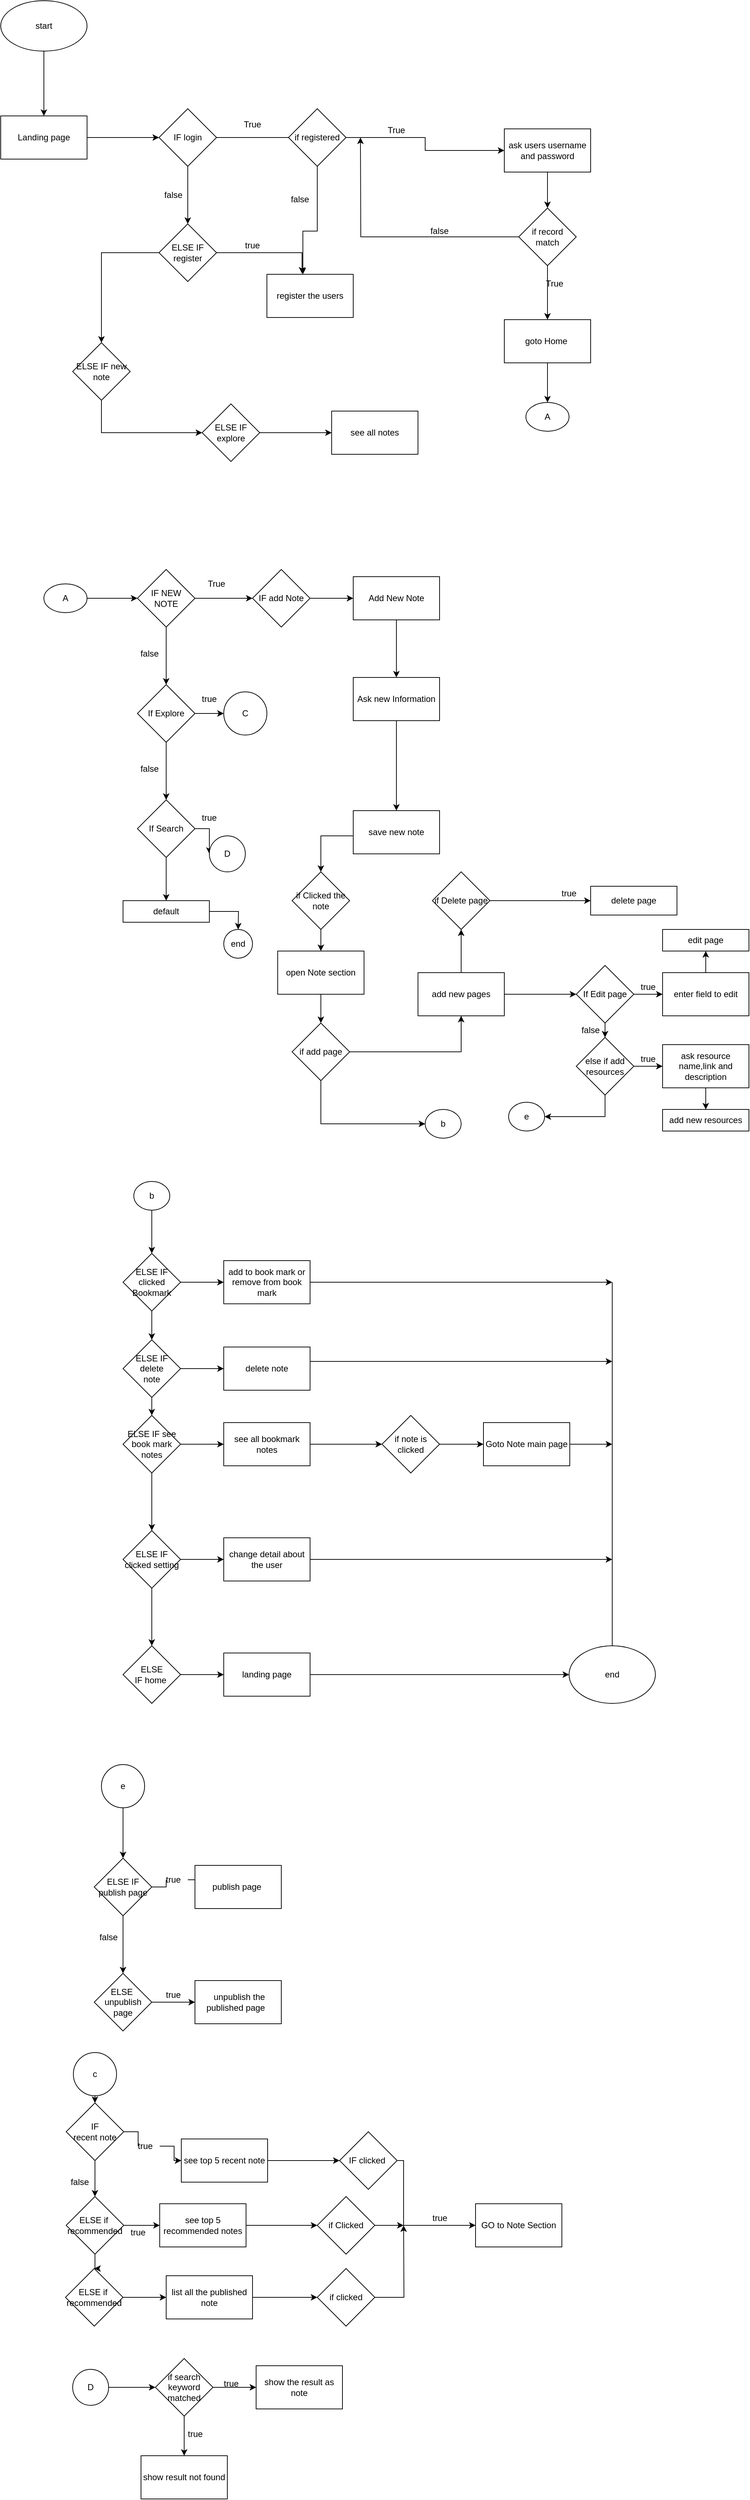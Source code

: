 <mxfile version="14.9.5" type="github">
  <diagram id="C5RBs43oDa-KdzZeNtuy" name="Page-1">
    <mxGraphModel dx="1488" dy="862" grid="1" gridSize="10" guides="1" tooltips="1" connect="1" arrows="1" fold="1" page="1" pageScale="1" pageWidth="1169" pageHeight="827" math="0" shadow="0">
      <root>
        <mxCell id="WIyWlLk6GJQsqaUBKTNV-0" />
        <mxCell id="WIyWlLk6GJQsqaUBKTNV-1" parent="WIyWlLk6GJQsqaUBKTNV-0" />
        <mxCell id="quBMS3EjXEbt8guT9nHp-3" value="" style="edgeStyle=orthogonalEdgeStyle;rounded=0;orthogonalLoop=1;jettySize=auto;html=1;" edge="1" parent="WIyWlLk6GJQsqaUBKTNV-1" source="quBMS3EjXEbt8guT9nHp-0" target="quBMS3EjXEbt8guT9nHp-2">
          <mxGeometry relative="1" as="geometry" />
        </mxCell>
        <mxCell id="quBMS3EjXEbt8guT9nHp-0" value="" style="ellipse;whiteSpace=wrap;html=1;" vertex="1" parent="WIyWlLk6GJQsqaUBKTNV-1">
          <mxGeometry x="70" y="70" width="120" height="70" as="geometry" />
        </mxCell>
        <mxCell id="quBMS3EjXEbt8guT9nHp-1" value="start" style="text;html=1;strokeColor=none;fillColor=none;align=center;verticalAlign=middle;whiteSpace=wrap;rounded=0;" vertex="1" parent="WIyWlLk6GJQsqaUBKTNV-1">
          <mxGeometry x="100" y="90" width="60" height="30" as="geometry" />
        </mxCell>
        <mxCell id="quBMS3EjXEbt8guT9nHp-7" value="" style="edgeStyle=orthogonalEdgeStyle;rounded=0;orthogonalLoop=1;jettySize=auto;html=1;" edge="1" parent="WIyWlLk6GJQsqaUBKTNV-1" source="quBMS3EjXEbt8guT9nHp-2" target="quBMS3EjXEbt8guT9nHp-6">
          <mxGeometry relative="1" as="geometry" />
        </mxCell>
        <mxCell id="quBMS3EjXEbt8guT9nHp-2" value="Landing page" style="whiteSpace=wrap;html=1;" vertex="1" parent="WIyWlLk6GJQsqaUBKTNV-1">
          <mxGeometry x="70" y="230" width="120" height="60" as="geometry" />
        </mxCell>
        <mxCell id="quBMS3EjXEbt8guT9nHp-11" value="" style="edgeStyle=orthogonalEdgeStyle;rounded=0;orthogonalLoop=1;jettySize=auto;html=1;entryX=0;entryY=0.5;entryDx=0;entryDy=0;" edge="1" parent="WIyWlLk6GJQsqaUBKTNV-1" source="quBMS3EjXEbt8guT9nHp-6" target="quBMS3EjXEbt8guT9nHp-28">
          <mxGeometry relative="1" as="geometry">
            <mxPoint x="490" y="260" as="targetPoint" />
            <Array as="points">
              <mxPoint x="520" y="260" />
            </Array>
          </mxGeometry>
        </mxCell>
        <mxCell id="quBMS3EjXEbt8guT9nHp-50" value="" style="edgeStyle=orthogonalEdgeStyle;rounded=0;orthogonalLoop=1;jettySize=auto;html=1;" edge="1" parent="WIyWlLk6GJQsqaUBKTNV-1" source="quBMS3EjXEbt8guT9nHp-6" target="quBMS3EjXEbt8guT9nHp-49">
          <mxGeometry relative="1" as="geometry" />
        </mxCell>
        <mxCell id="quBMS3EjXEbt8guT9nHp-6" value="IF login" style="rhombus;whiteSpace=wrap;html=1;" vertex="1" parent="WIyWlLk6GJQsqaUBKTNV-1">
          <mxGeometry x="290" y="220" width="80" height="80" as="geometry" />
        </mxCell>
        <mxCell id="quBMS3EjXEbt8guT9nHp-23" value="True" style="text;html=1;strokeColor=none;fillColor=none;align=center;verticalAlign=middle;whiteSpace=wrap;rounded=0;" vertex="1" parent="WIyWlLk6GJQsqaUBKTNV-1">
          <mxGeometry x="400" y="232" width="40" height="20" as="geometry" />
        </mxCell>
        <mxCell id="quBMS3EjXEbt8guT9nHp-31" value="" style="edgeStyle=orthogonalEdgeStyle;rounded=0;orthogonalLoop=1;jettySize=auto;html=1;" edge="1" parent="WIyWlLk6GJQsqaUBKTNV-1" source="quBMS3EjXEbt8guT9nHp-28" target="quBMS3EjXEbt8guT9nHp-30">
          <mxGeometry relative="1" as="geometry">
            <Array as="points">
              <mxPoint x="510" y="390" />
              <mxPoint x="490" y="390" />
            </Array>
          </mxGeometry>
        </mxCell>
        <mxCell id="quBMS3EjXEbt8guT9nHp-35" value="" style="edgeStyle=orthogonalEdgeStyle;rounded=0;orthogonalLoop=1;jettySize=auto;html=1;" edge="1" parent="WIyWlLk6GJQsqaUBKTNV-1" source="quBMS3EjXEbt8guT9nHp-28" target="quBMS3EjXEbt8guT9nHp-34">
          <mxGeometry relative="1" as="geometry" />
        </mxCell>
        <mxCell id="quBMS3EjXEbt8guT9nHp-28" value="if registered" style="rhombus;whiteSpace=wrap;html=1;" vertex="1" parent="WIyWlLk6GJQsqaUBKTNV-1">
          <mxGeometry x="470" y="220" width="80" height="80" as="geometry" />
        </mxCell>
        <mxCell id="quBMS3EjXEbt8guT9nHp-30" value="register the users" style="whiteSpace=wrap;html=1;" vertex="1" parent="WIyWlLk6GJQsqaUBKTNV-1">
          <mxGeometry x="440" y="450" width="120" height="60" as="geometry" />
        </mxCell>
        <mxCell id="quBMS3EjXEbt8guT9nHp-55" value="" style="edgeStyle=orthogonalEdgeStyle;rounded=0;orthogonalLoop=1;jettySize=auto;html=1;" edge="1" parent="WIyWlLk6GJQsqaUBKTNV-1" source="quBMS3EjXEbt8guT9nHp-34" target="quBMS3EjXEbt8guT9nHp-36">
          <mxGeometry relative="1" as="geometry" />
        </mxCell>
        <mxCell id="quBMS3EjXEbt8guT9nHp-34" value="ask users username and password" style="whiteSpace=wrap;html=1;" vertex="1" parent="WIyWlLk6GJQsqaUBKTNV-1">
          <mxGeometry x="770" y="248" width="120" height="60" as="geometry" />
        </mxCell>
        <mxCell id="quBMS3EjXEbt8guT9nHp-41" value="" style="edgeStyle=orthogonalEdgeStyle;rounded=0;orthogonalLoop=1;jettySize=auto;html=1;" edge="1" parent="WIyWlLk6GJQsqaUBKTNV-1" source="quBMS3EjXEbt8guT9nHp-36" target="quBMS3EjXEbt8guT9nHp-40">
          <mxGeometry relative="1" as="geometry" />
        </mxCell>
        <mxCell id="quBMS3EjXEbt8guT9nHp-57" style="edgeStyle=orthogonalEdgeStyle;rounded=0;orthogonalLoop=1;jettySize=auto;html=1;" edge="1" parent="WIyWlLk6GJQsqaUBKTNV-1" source="quBMS3EjXEbt8guT9nHp-36">
          <mxGeometry relative="1" as="geometry">
            <mxPoint x="570" y="260" as="targetPoint" />
          </mxGeometry>
        </mxCell>
        <mxCell id="quBMS3EjXEbt8guT9nHp-36" value="if record match" style="rhombus;whiteSpace=wrap;html=1;" vertex="1" parent="WIyWlLk6GJQsqaUBKTNV-1">
          <mxGeometry x="790" y="358" width="80" height="80" as="geometry" />
        </mxCell>
        <mxCell id="quBMS3EjXEbt8guT9nHp-62" value="" style="edgeStyle=orthogonalEdgeStyle;rounded=0;orthogonalLoop=1;jettySize=auto;html=1;" edge="1" parent="WIyWlLk6GJQsqaUBKTNV-1" source="quBMS3EjXEbt8guT9nHp-40" target="quBMS3EjXEbt8guT9nHp-61">
          <mxGeometry relative="1" as="geometry" />
        </mxCell>
        <mxCell id="quBMS3EjXEbt8guT9nHp-40" value="goto Home&amp;nbsp;" style="whiteSpace=wrap;html=1;" vertex="1" parent="WIyWlLk6GJQsqaUBKTNV-1">
          <mxGeometry x="770" y="513" width="120" height="60" as="geometry" />
        </mxCell>
        <mxCell id="quBMS3EjXEbt8guT9nHp-45" value="True" style="text;html=1;strokeColor=none;fillColor=none;align=center;verticalAlign=middle;whiteSpace=wrap;rounded=0;" vertex="1" parent="WIyWlLk6GJQsqaUBKTNV-1">
          <mxGeometry x="600" y="240" width="40" height="20" as="geometry" />
        </mxCell>
        <mxCell id="quBMS3EjXEbt8guT9nHp-46" value="True" style="text;html=1;strokeColor=none;fillColor=none;align=center;verticalAlign=middle;whiteSpace=wrap;rounded=0;" vertex="1" parent="WIyWlLk6GJQsqaUBKTNV-1">
          <mxGeometry x="820" y="453" width="40" height="20" as="geometry" />
        </mxCell>
        <mxCell id="quBMS3EjXEbt8guT9nHp-47" value="false" style="text;html=1;strokeColor=none;fillColor=none;align=center;verticalAlign=middle;whiteSpace=wrap;rounded=0;" vertex="1" parent="WIyWlLk6GJQsqaUBKTNV-1">
          <mxGeometry x="660" y="380" width="40" height="20" as="geometry" />
        </mxCell>
        <mxCell id="quBMS3EjXEbt8guT9nHp-48" value="true" style="text;html=1;strokeColor=none;fillColor=none;align=center;verticalAlign=middle;whiteSpace=wrap;rounded=0;" vertex="1" parent="WIyWlLk6GJQsqaUBKTNV-1">
          <mxGeometry x="400" y="400" width="40" height="20" as="geometry" />
        </mxCell>
        <mxCell id="quBMS3EjXEbt8guT9nHp-52" style="edgeStyle=orthogonalEdgeStyle;rounded=0;orthogonalLoop=1;jettySize=auto;html=1;entryX=0.407;entryY=-0.016;entryDx=0;entryDy=0;entryPerimeter=0;" edge="1" parent="WIyWlLk6GJQsqaUBKTNV-1" source="quBMS3EjXEbt8guT9nHp-49" target="quBMS3EjXEbt8guT9nHp-30">
          <mxGeometry relative="1" as="geometry" />
        </mxCell>
        <mxCell id="quBMS3EjXEbt8guT9nHp-67" value="" style="edgeStyle=orthogonalEdgeStyle;rounded=0;orthogonalLoop=1;jettySize=auto;html=1;" edge="1" parent="WIyWlLk6GJQsqaUBKTNV-1" source="quBMS3EjXEbt8guT9nHp-49" target="quBMS3EjXEbt8guT9nHp-66">
          <mxGeometry relative="1" as="geometry" />
        </mxCell>
        <mxCell id="quBMS3EjXEbt8guT9nHp-49" value="ELSE IF register" style="rhombus;whiteSpace=wrap;html=1;" vertex="1" parent="WIyWlLk6GJQsqaUBKTNV-1">
          <mxGeometry x="290" y="380" width="80" height="80" as="geometry" />
        </mxCell>
        <mxCell id="quBMS3EjXEbt8guT9nHp-51" value="false" style="text;html=1;strokeColor=none;fillColor=none;align=center;verticalAlign=middle;whiteSpace=wrap;rounded=0;" vertex="1" parent="WIyWlLk6GJQsqaUBKTNV-1">
          <mxGeometry x="290" y="330" width="40" height="20" as="geometry" />
        </mxCell>
        <mxCell id="quBMS3EjXEbt8guT9nHp-61" value="A" style="ellipse;whiteSpace=wrap;html=1;" vertex="1" parent="WIyWlLk6GJQsqaUBKTNV-1">
          <mxGeometry x="800" y="628" width="60" height="40" as="geometry" />
        </mxCell>
        <mxCell id="quBMS3EjXEbt8guT9nHp-65" value="" style="edgeStyle=orthogonalEdgeStyle;rounded=0;orthogonalLoop=1;jettySize=auto;html=1;" edge="1" parent="WIyWlLk6GJQsqaUBKTNV-1" source="quBMS3EjXEbt8guT9nHp-63" target="quBMS3EjXEbt8guT9nHp-64">
          <mxGeometry relative="1" as="geometry" />
        </mxCell>
        <mxCell id="quBMS3EjXEbt8guT9nHp-63" value="A" style="ellipse;whiteSpace=wrap;html=1;" vertex="1" parent="WIyWlLk6GJQsqaUBKTNV-1">
          <mxGeometry x="130" y="880" width="60" height="40" as="geometry" />
        </mxCell>
        <mxCell id="quBMS3EjXEbt8guT9nHp-75" value="" style="edgeStyle=orthogonalEdgeStyle;rounded=0;orthogonalLoop=1;jettySize=auto;html=1;" edge="1" parent="WIyWlLk6GJQsqaUBKTNV-1" source="quBMS3EjXEbt8guT9nHp-64" target="quBMS3EjXEbt8guT9nHp-74">
          <mxGeometry relative="1" as="geometry" />
        </mxCell>
        <mxCell id="quBMS3EjXEbt8guT9nHp-84" value="" style="edgeStyle=orthogonalEdgeStyle;rounded=0;orthogonalLoop=1;jettySize=auto;html=1;" edge="1" parent="WIyWlLk6GJQsqaUBKTNV-1" source="quBMS3EjXEbt8guT9nHp-64" target="quBMS3EjXEbt8guT9nHp-83">
          <mxGeometry relative="1" as="geometry" />
        </mxCell>
        <mxCell id="quBMS3EjXEbt8guT9nHp-64" value="IF NEW NOTE" style="rhombus;whiteSpace=wrap;html=1;" vertex="1" parent="WIyWlLk6GJQsqaUBKTNV-1">
          <mxGeometry x="260" y="860" width="80" height="80" as="geometry" />
        </mxCell>
        <mxCell id="quBMS3EjXEbt8guT9nHp-69" value="" style="edgeStyle=orthogonalEdgeStyle;rounded=0;orthogonalLoop=1;jettySize=auto;html=1;" edge="1" parent="WIyWlLk6GJQsqaUBKTNV-1" source="quBMS3EjXEbt8guT9nHp-66" target="quBMS3EjXEbt8guT9nHp-68">
          <mxGeometry relative="1" as="geometry">
            <Array as="points">
              <mxPoint x="210" y="670" />
              <mxPoint x="330" y="670" />
            </Array>
          </mxGeometry>
        </mxCell>
        <mxCell id="quBMS3EjXEbt8guT9nHp-66" value="ELSE IF new note" style="rhombus;whiteSpace=wrap;html=1;" vertex="1" parent="WIyWlLk6GJQsqaUBKTNV-1">
          <mxGeometry x="170" y="545" width="80" height="80" as="geometry" />
        </mxCell>
        <mxCell id="quBMS3EjXEbt8guT9nHp-71" value="" style="edgeStyle=orthogonalEdgeStyle;rounded=0;orthogonalLoop=1;jettySize=auto;html=1;" edge="1" parent="WIyWlLk6GJQsqaUBKTNV-1" source="quBMS3EjXEbt8guT9nHp-68" target="quBMS3EjXEbt8guT9nHp-70">
          <mxGeometry relative="1" as="geometry" />
        </mxCell>
        <mxCell id="quBMS3EjXEbt8guT9nHp-68" value="ELSE IF explore" style="rhombus;whiteSpace=wrap;html=1;" vertex="1" parent="WIyWlLk6GJQsqaUBKTNV-1">
          <mxGeometry x="350" y="630" width="80" height="80" as="geometry" />
        </mxCell>
        <mxCell id="quBMS3EjXEbt8guT9nHp-70" value="see all notes" style="whiteSpace=wrap;html=1;" vertex="1" parent="WIyWlLk6GJQsqaUBKTNV-1">
          <mxGeometry x="530" y="640" width="120" height="60" as="geometry" />
        </mxCell>
        <mxCell id="quBMS3EjXEbt8guT9nHp-72" value="false" style="text;html=1;strokeColor=none;fillColor=none;align=center;verticalAlign=middle;whiteSpace=wrap;rounded=0;" vertex="1" parent="WIyWlLk6GJQsqaUBKTNV-1">
          <mxGeometry x="466" y="336" width="40" height="20" as="geometry" />
        </mxCell>
        <mxCell id="quBMS3EjXEbt8guT9nHp-77" value="" style="edgeStyle=orthogonalEdgeStyle;rounded=0;orthogonalLoop=1;jettySize=auto;html=1;" edge="1" parent="WIyWlLk6GJQsqaUBKTNV-1" source="quBMS3EjXEbt8guT9nHp-74" target="quBMS3EjXEbt8guT9nHp-76">
          <mxGeometry relative="1" as="geometry" />
        </mxCell>
        <mxCell id="quBMS3EjXEbt8guT9nHp-138" value="" style="edgeStyle=orthogonalEdgeStyle;rounded=0;orthogonalLoop=1;jettySize=auto;html=1;" edge="1" parent="WIyWlLk6GJQsqaUBKTNV-1" source="quBMS3EjXEbt8guT9nHp-74" target="quBMS3EjXEbt8guT9nHp-137">
          <mxGeometry relative="1" as="geometry" />
        </mxCell>
        <mxCell id="quBMS3EjXEbt8guT9nHp-74" value="If Explore" style="rhombus;whiteSpace=wrap;html=1;" vertex="1" parent="WIyWlLk6GJQsqaUBKTNV-1">
          <mxGeometry x="260" y="1020" width="80" height="80" as="geometry" />
        </mxCell>
        <mxCell id="quBMS3EjXEbt8guT9nHp-136" value="" style="edgeStyle=orthogonalEdgeStyle;rounded=0;orthogonalLoop=1;jettySize=auto;html=1;" edge="1" parent="WIyWlLk6GJQsqaUBKTNV-1" source="quBMS3EjXEbt8guT9nHp-76" target="quBMS3EjXEbt8guT9nHp-135">
          <mxGeometry relative="1" as="geometry" />
        </mxCell>
        <mxCell id="quBMS3EjXEbt8guT9nHp-184" value="" style="edgeStyle=orthogonalEdgeStyle;rounded=0;orthogonalLoop=1;jettySize=auto;html=1;" edge="1" parent="WIyWlLk6GJQsqaUBKTNV-1" source="quBMS3EjXEbt8guT9nHp-76" target="quBMS3EjXEbt8guT9nHp-183">
          <mxGeometry relative="1" as="geometry" />
        </mxCell>
        <mxCell id="quBMS3EjXEbt8guT9nHp-76" value="If Search" style="rhombus;whiteSpace=wrap;html=1;" vertex="1" parent="WIyWlLk6GJQsqaUBKTNV-1">
          <mxGeometry x="260" y="1180" width="80" height="80" as="geometry" />
        </mxCell>
        <mxCell id="quBMS3EjXEbt8guT9nHp-78" value="false" style="text;html=1;strokeColor=none;fillColor=none;align=center;verticalAlign=middle;whiteSpace=wrap;rounded=0;" vertex="1" parent="WIyWlLk6GJQsqaUBKTNV-1">
          <mxGeometry x="257" y="967" width="40" height="20" as="geometry" />
        </mxCell>
        <mxCell id="quBMS3EjXEbt8guT9nHp-79" value="false" style="text;html=1;strokeColor=none;fillColor=none;align=center;verticalAlign=middle;whiteSpace=wrap;rounded=0;" vertex="1" parent="WIyWlLk6GJQsqaUBKTNV-1">
          <mxGeometry x="257" y="1127" width="40" height="20" as="geometry" />
        </mxCell>
        <mxCell id="quBMS3EjXEbt8guT9nHp-86" value="" style="edgeStyle=orthogonalEdgeStyle;rounded=0;orthogonalLoop=1;jettySize=auto;html=1;" edge="1" parent="WIyWlLk6GJQsqaUBKTNV-1" source="quBMS3EjXEbt8guT9nHp-83" target="quBMS3EjXEbt8guT9nHp-85">
          <mxGeometry relative="1" as="geometry" />
        </mxCell>
        <mxCell id="quBMS3EjXEbt8guT9nHp-83" value="IF add Note" style="rhombus;whiteSpace=wrap;html=1;" vertex="1" parent="WIyWlLk6GJQsqaUBKTNV-1">
          <mxGeometry x="420" y="860" width="80" height="80" as="geometry" />
        </mxCell>
        <mxCell id="quBMS3EjXEbt8guT9nHp-88" value="" style="edgeStyle=orthogonalEdgeStyle;rounded=0;orthogonalLoop=1;jettySize=auto;html=1;" edge="1" parent="WIyWlLk6GJQsqaUBKTNV-1" source="quBMS3EjXEbt8guT9nHp-85" target="quBMS3EjXEbt8guT9nHp-87">
          <mxGeometry relative="1" as="geometry" />
        </mxCell>
        <mxCell id="quBMS3EjXEbt8guT9nHp-85" value="Add New Note" style="whiteSpace=wrap;html=1;" vertex="1" parent="WIyWlLk6GJQsqaUBKTNV-1">
          <mxGeometry x="560" y="870" width="120" height="60" as="geometry" />
        </mxCell>
        <mxCell id="quBMS3EjXEbt8guT9nHp-90" value="" style="edgeStyle=orthogonalEdgeStyle;rounded=0;orthogonalLoop=1;jettySize=auto;html=1;" edge="1" parent="WIyWlLk6GJQsqaUBKTNV-1" source="quBMS3EjXEbt8guT9nHp-87" target="quBMS3EjXEbt8guT9nHp-89">
          <mxGeometry relative="1" as="geometry" />
        </mxCell>
        <mxCell id="quBMS3EjXEbt8guT9nHp-87" value="Ask new Information" style="whiteSpace=wrap;html=1;" vertex="1" parent="WIyWlLk6GJQsqaUBKTNV-1">
          <mxGeometry x="560" y="1010" width="120" height="60" as="geometry" />
        </mxCell>
        <mxCell id="quBMS3EjXEbt8guT9nHp-96" value="" style="edgeStyle=orthogonalEdgeStyle;rounded=0;orthogonalLoop=1;jettySize=auto;html=1;" edge="1" parent="WIyWlLk6GJQsqaUBKTNV-1" source="quBMS3EjXEbt8guT9nHp-89" target="quBMS3EjXEbt8guT9nHp-95">
          <mxGeometry relative="1" as="geometry">
            <Array as="points">
              <mxPoint x="515" y="1230" />
              <mxPoint x="515" y="1230" />
            </Array>
          </mxGeometry>
        </mxCell>
        <mxCell id="quBMS3EjXEbt8guT9nHp-89" value="save new note" style="whiteSpace=wrap;html=1;" vertex="1" parent="WIyWlLk6GJQsqaUBKTNV-1">
          <mxGeometry x="560" y="1195" width="120" height="60" as="geometry" />
        </mxCell>
        <mxCell id="quBMS3EjXEbt8guT9nHp-98" value="" style="edgeStyle=orthogonalEdgeStyle;rounded=0;orthogonalLoop=1;jettySize=auto;html=1;" edge="1" parent="WIyWlLk6GJQsqaUBKTNV-1" source="quBMS3EjXEbt8guT9nHp-95" target="quBMS3EjXEbt8guT9nHp-97">
          <mxGeometry relative="1" as="geometry" />
        </mxCell>
        <mxCell id="quBMS3EjXEbt8guT9nHp-95" value="if Clicked the note" style="rhombus;whiteSpace=wrap;html=1;" vertex="1" parent="WIyWlLk6GJQsqaUBKTNV-1">
          <mxGeometry x="475" y="1280" width="80" height="80" as="geometry" />
        </mxCell>
        <mxCell id="quBMS3EjXEbt8guT9nHp-100" value="" style="edgeStyle=orthogonalEdgeStyle;rounded=0;orthogonalLoop=1;jettySize=auto;html=1;" edge="1" parent="WIyWlLk6GJQsqaUBKTNV-1" source="quBMS3EjXEbt8guT9nHp-97" target="quBMS3EjXEbt8guT9nHp-99">
          <mxGeometry relative="1" as="geometry" />
        </mxCell>
        <mxCell id="quBMS3EjXEbt8guT9nHp-97" value="open Note section" style="whiteSpace=wrap;html=1;" vertex="1" parent="WIyWlLk6GJQsqaUBKTNV-1">
          <mxGeometry x="455" y="1390" width="120" height="60" as="geometry" />
        </mxCell>
        <mxCell id="quBMS3EjXEbt8guT9nHp-102" value="" style="edgeStyle=orthogonalEdgeStyle;rounded=0;orthogonalLoop=1;jettySize=auto;html=1;" edge="1" parent="WIyWlLk6GJQsqaUBKTNV-1" source="quBMS3EjXEbt8guT9nHp-99">
          <mxGeometry relative="1" as="geometry">
            <mxPoint x="660" y="1630" as="targetPoint" />
            <Array as="points">
              <mxPoint x="515" y="1630" />
              <mxPoint x="630" y="1630" />
            </Array>
          </mxGeometry>
        </mxCell>
        <mxCell id="quBMS3EjXEbt8guT9nHp-104" value="" style="edgeStyle=orthogonalEdgeStyle;rounded=0;orthogonalLoop=1;jettySize=auto;html=1;" edge="1" parent="WIyWlLk6GJQsqaUBKTNV-1" source="quBMS3EjXEbt8guT9nHp-99" target="quBMS3EjXEbt8guT9nHp-103">
          <mxGeometry relative="1" as="geometry" />
        </mxCell>
        <mxCell id="quBMS3EjXEbt8guT9nHp-99" value="if add page" style="rhombus;whiteSpace=wrap;html=1;" vertex="1" parent="WIyWlLk6GJQsqaUBKTNV-1">
          <mxGeometry x="475" y="1490" width="80" height="80" as="geometry" />
        </mxCell>
        <mxCell id="quBMS3EjXEbt8guT9nHp-122" value="" style="edgeStyle=orthogonalEdgeStyle;rounded=0;orthogonalLoop=1;jettySize=auto;html=1;" edge="1" parent="WIyWlLk6GJQsqaUBKTNV-1" source="quBMS3EjXEbt8guT9nHp-101" target="quBMS3EjXEbt8guT9nHp-105">
          <mxGeometry relative="1" as="geometry" />
        </mxCell>
        <mxCell id="quBMS3EjXEbt8guT9nHp-142" value="" style="edgeStyle=orthogonalEdgeStyle;rounded=0;orthogonalLoop=1;jettySize=auto;html=1;entryX=1;entryY=0.5;entryDx=0;entryDy=0;" edge="1" parent="WIyWlLk6GJQsqaUBKTNV-1" source="quBMS3EjXEbt8guT9nHp-101" target="quBMS3EjXEbt8guT9nHp-192">
          <mxGeometry relative="1" as="geometry">
            <mxPoint x="810" y="1630" as="targetPoint" />
            <Array as="points">
              <mxPoint x="910" y="1620" />
            </Array>
          </mxGeometry>
        </mxCell>
        <mxCell id="quBMS3EjXEbt8guT9nHp-101" value="else if add resources" style="rhombus;whiteSpace=wrap;html=1;" vertex="1" parent="WIyWlLk6GJQsqaUBKTNV-1">
          <mxGeometry x="870" y="1510" width="80" height="80" as="geometry" />
        </mxCell>
        <mxCell id="quBMS3EjXEbt8guT9nHp-108" value="" style="edgeStyle=orthogonalEdgeStyle;rounded=0;orthogonalLoop=1;jettySize=auto;html=1;" edge="1" parent="WIyWlLk6GJQsqaUBKTNV-1" source="quBMS3EjXEbt8guT9nHp-103" target="quBMS3EjXEbt8guT9nHp-107">
          <mxGeometry relative="1" as="geometry" />
        </mxCell>
        <mxCell id="quBMS3EjXEbt8guT9nHp-110" value="" style="edgeStyle=orthogonalEdgeStyle;rounded=0;orthogonalLoop=1;jettySize=auto;html=1;" edge="1" parent="WIyWlLk6GJQsqaUBKTNV-1" source="quBMS3EjXEbt8guT9nHp-103" target="quBMS3EjXEbt8guT9nHp-109">
          <mxGeometry relative="1" as="geometry" />
        </mxCell>
        <mxCell id="quBMS3EjXEbt8guT9nHp-103" value="add new pages" style="whiteSpace=wrap;html=1;" vertex="1" parent="WIyWlLk6GJQsqaUBKTNV-1">
          <mxGeometry x="650" y="1420" width="120" height="60" as="geometry" />
        </mxCell>
        <mxCell id="quBMS3EjXEbt8guT9nHp-128" value="" style="edgeStyle=orthogonalEdgeStyle;rounded=0;orthogonalLoop=1;jettySize=auto;html=1;" edge="1" parent="WIyWlLk6GJQsqaUBKTNV-1" source="quBMS3EjXEbt8guT9nHp-105" target="quBMS3EjXEbt8guT9nHp-127">
          <mxGeometry relative="1" as="geometry" />
        </mxCell>
        <mxCell id="quBMS3EjXEbt8guT9nHp-105" value="ask resource name,link and description" style="whiteSpace=wrap;html=1;" vertex="1" parent="WIyWlLk6GJQsqaUBKTNV-1">
          <mxGeometry x="990" y="1520" width="120" height="60" as="geometry" />
        </mxCell>
        <mxCell id="quBMS3EjXEbt8guT9nHp-121" value="" style="edgeStyle=orthogonalEdgeStyle;rounded=0;orthogonalLoop=1;jettySize=auto;html=1;" edge="1" parent="WIyWlLk6GJQsqaUBKTNV-1" source="quBMS3EjXEbt8guT9nHp-107" target="quBMS3EjXEbt8guT9nHp-101">
          <mxGeometry relative="1" as="geometry" />
        </mxCell>
        <mxCell id="quBMS3EjXEbt8guT9nHp-125" value="" style="edgeStyle=orthogonalEdgeStyle;rounded=0;orthogonalLoop=1;jettySize=auto;html=1;" edge="1" parent="WIyWlLk6GJQsqaUBKTNV-1" source="quBMS3EjXEbt8guT9nHp-107" target="quBMS3EjXEbt8guT9nHp-124">
          <mxGeometry relative="1" as="geometry" />
        </mxCell>
        <mxCell id="quBMS3EjXEbt8guT9nHp-107" value="If Edit page" style="rhombus;whiteSpace=wrap;html=1;" vertex="1" parent="WIyWlLk6GJQsqaUBKTNV-1">
          <mxGeometry x="870" y="1410" width="80" height="80" as="geometry" />
        </mxCell>
        <mxCell id="quBMS3EjXEbt8guT9nHp-112" value="" style="edgeStyle=orthogonalEdgeStyle;rounded=0;orthogonalLoop=1;jettySize=auto;html=1;" edge="1" parent="WIyWlLk6GJQsqaUBKTNV-1" source="quBMS3EjXEbt8guT9nHp-109" target="quBMS3EjXEbt8guT9nHp-111">
          <mxGeometry relative="1" as="geometry" />
        </mxCell>
        <mxCell id="quBMS3EjXEbt8guT9nHp-109" value="if Delete page" style="rhombus;whiteSpace=wrap;html=1;" vertex="1" parent="WIyWlLk6GJQsqaUBKTNV-1">
          <mxGeometry x="670" y="1280" width="80" height="80" as="geometry" />
        </mxCell>
        <mxCell id="quBMS3EjXEbt8guT9nHp-111" value="delete page" style="whiteSpace=wrap;html=1;" vertex="1" parent="WIyWlLk6GJQsqaUBKTNV-1">
          <mxGeometry x="890" y="1300" width="120" height="40" as="geometry" />
        </mxCell>
        <mxCell id="quBMS3EjXEbt8guT9nHp-113" value="true" style="text;html=1;strokeColor=none;fillColor=none;align=center;verticalAlign=middle;whiteSpace=wrap;rounded=0;" vertex="1" parent="WIyWlLk6GJQsqaUBKTNV-1">
          <mxGeometry x="840" y="1300" width="40" height="20" as="geometry" />
        </mxCell>
        <mxCell id="quBMS3EjXEbt8guT9nHp-114" value="true" style="text;html=1;strokeColor=none;fillColor=none;align=center;verticalAlign=middle;whiteSpace=wrap;rounded=0;" vertex="1" parent="WIyWlLk6GJQsqaUBKTNV-1">
          <mxGeometry x="950" y="1430" width="40" height="20" as="geometry" />
        </mxCell>
        <mxCell id="quBMS3EjXEbt8guT9nHp-130" value="" style="edgeStyle=orthogonalEdgeStyle;rounded=0;orthogonalLoop=1;jettySize=auto;html=1;" edge="1" parent="WIyWlLk6GJQsqaUBKTNV-1" source="quBMS3EjXEbt8guT9nHp-124" target="quBMS3EjXEbt8guT9nHp-129">
          <mxGeometry relative="1" as="geometry" />
        </mxCell>
        <mxCell id="quBMS3EjXEbt8guT9nHp-124" value="enter field to edit" style="whiteSpace=wrap;html=1;" vertex="1" parent="WIyWlLk6GJQsqaUBKTNV-1">
          <mxGeometry x="990" y="1420" width="120" height="60" as="geometry" />
        </mxCell>
        <mxCell id="quBMS3EjXEbt8guT9nHp-126" value="true" style="text;html=1;strokeColor=none;fillColor=none;align=center;verticalAlign=middle;whiteSpace=wrap;rounded=0;" vertex="1" parent="WIyWlLk6GJQsqaUBKTNV-1">
          <mxGeometry x="950" y="1530" width="40" height="20" as="geometry" />
        </mxCell>
        <mxCell id="quBMS3EjXEbt8guT9nHp-127" value="add new resources" style="whiteSpace=wrap;html=1;" vertex="1" parent="WIyWlLk6GJQsqaUBKTNV-1">
          <mxGeometry x="990" y="1610" width="120" height="30" as="geometry" />
        </mxCell>
        <mxCell id="quBMS3EjXEbt8guT9nHp-129" value="edit page" style="whiteSpace=wrap;html=1;" vertex="1" parent="WIyWlLk6GJQsqaUBKTNV-1">
          <mxGeometry x="990" y="1360" width="120" height="30" as="geometry" />
        </mxCell>
        <mxCell id="quBMS3EjXEbt8guT9nHp-131" value="false" style="text;html=1;strokeColor=none;fillColor=none;align=center;verticalAlign=middle;whiteSpace=wrap;rounded=0;" vertex="1" parent="WIyWlLk6GJQsqaUBKTNV-1">
          <mxGeometry x="870" y="1490" width="40" height="20" as="geometry" />
        </mxCell>
        <mxCell id="quBMS3EjXEbt8guT9nHp-135" value="D" style="ellipse;whiteSpace=wrap;html=1;aspect=fixed;" vertex="1" parent="WIyWlLk6GJQsqaUBKTNV-1">
          <mxGeometry x="360" y="1230" width="50" height="50" as="geometry" />
        </mxCell>
        <mxCell id="quBMS3EjXEbt8guT9nHp-137" value="C" style="ellipse;whiteSpace=wrap;html=1;aspect=fixed;" vertex="1" parent="WIyWlLk6GJQsqaUBKTNV-1">
          <mxGeometry x="380" y="1030" width="60" height="60" as="geometry" />
        </mxCell>
        <mxCell id="quBMS3EjXEbt8guT9nHp-141" value="b" style="ellipse;whiteSpace=wrap;html=1;" vertex="1" parent="WIyWlLk6GJQsqaUBKTNV-1">
          <mxGeometry x="660" y="1610" width="50" height="40" as="geometry" />
        </mxCell>
        <mxCell id="quBMS3EjXEbt8guT9nHp-145" value="" style="edgeStyle=orthogonalEdgeStyle;rounded=0;orthogonalLoop=1;jettySize=auto;html=1;" edge="1" parent="WIyWlLk6GJQsqaUBKTNV-1" source="quBMS3EjXEbt8guT9nHp-143" target="quBMS3EjXEbt8guT9nHp-144">
          <mxGeometry relative="1" as="geometry" />
        </mxCell>
        <mxCell id="quBMS3EjXEbt8guT9nHp-143" value="b" style="ellipse;whiteSpace=wrap;html=1;" vertex="1" parent="WIyWlLk6GJQsqaUBKTNV-1">
          <mxGeometry x="255" y="1710" width="50" height="40" as="geometry" />
        </mxCell>
        <mxCell id="quBMS3EjXEbt8guT9nHp-149" value="" style="edgeStyle=orthogonalEdgeStyle;rounded=0;orthogonalLoop=1;jettySize=auto;html=1;" edge="1" parent="WIyWlLk6GJQsqaUBKTNV-1" source="quBMS3EjXEbt8guT9nHp-144" target="quBMS3EjXEbt8guT9nHp-148">
          <mxGeometry relative="1" as="geometry" />
        </mxCell>
        <mxCell id="quBMS3EjXEbt8guT9nHp-151" value="" style="edgeStyle=orthogonalEdgeStyle;rounded=0;orthogonalLoop=1;jettySize=auto;html=1;" edge="1" parent="WIyWlLk6GJQsqaUBKTNV-1" source="quBMS3EjXEbt8guT9nHp-144" target="quBMS3EjXEbt8guT9nHp-150">
          <mxGeometry relative="1" as="geometry" />
        </mxCell>
        <mxCell id="quBMS3EjXEbt8guT9nHp-144" value="ELSE IF clicked Bookmark" style="rhombus;whiteSpace=wrap;html=1;" vertex="1" parent="WIyWlLk6GJQsqaUBKTNV-1">
          <mxGeometry x="240" y="1810" width="80" height="80" as="geometry" />
        </mxCell>
        <mxCell id="quBMS3EjXEbt8guT9nHp-175" style="edgeStyle=orthogonalEdgeStyle;rounded=0;orthogonalLoop=1;jettySize=auto;html=1;" edge="1" parent="WIyWlLk6GJQsqaUBKTNV-1" source="quBMS3EjXEbt8guT9nHp-148">
          <mxGeometry relative="1" as="geometry">
            <mxPoint x="920" y="1850" as="targetPoint" />
          </mxGeometry>
        </mxCell>
        <mxCell id="quBMS3EjXEbt8guT9nHp-148" value="add to book mark or remove from book mark" style="whiteSpace=wrap;html=1;" vertex="1" parent="WIyWlLk6GJQsqaUBKTNV-1">
          <mxGeometry x="380" y="1820" width="120" height="60" as="geometry" />
        </mxCell>
        <mxCell id="quBMS3EjXEbt8guT9nHp-153" value="" style="edgeStyle=orthogonalEdgeStyle;rounded=0;orthogonalLoop=1;jettySize=auto;html=1;" edge="1" parent="WIyWlLk6GJQsqaUBKTNV-1" source="quBMS3EjXEbt8guT9nHp-150" target="quBMS3EjXEbt8guT9nHp-152">
          <mxGeometry relative="1" as="geometry" />
        </mxCell>
        <mxCell id="quBMS3EjXEbt8guT9nHp-156" value="" style="edgeStyle=orthogonalEdgeStyle;rounded=0;orthogonalLoop=1;jettySize=auto;html=1;" edge="1" parent="WIyWlLk6GJQsqaUBKTNV-1" source="quBMS3EjXEbt8guT9nHp-150" target="quBMS3EjXEbt8guT9nHp-155">
          <mxGeometry relative="1" as="geometry" />
        </mxCell>
        <mxCell id="quBMS3EjXEbt8guT9nHp-150" value="ELSE IF delete&lt;br&gt;note" style="rhombus;whiteSpace=wrap;html=1;" vertex="1" parent="WIyWlLk6GJQsqaUBKTNV-1">
          <mxGeometry x="240" y="1930" width="80" height="80" as="geometry" />
        </mxCell>
        <mxCell id="quBMS3EjXEbt8guT9nHp-174" style="edgeStyle=orthogonalEdgeStyle;rounded=0;orthogonalLoop=1;jettySize=auto;html=1;" edge="1" parent="WIyWlLk6GJQsqaUBKTNV-1" source="quBMS3EjXEbt8guT9nHp-152">
          <mxGeometry relative="1" as="geometry">
            <mxPoint x="920" y="1960" as="targetPoint" />
            <Array as="points">
              <mxPoint x="880" y="1960" />
              <mxPoint x="880" y="1960" />
            </Array>
          </mxGeometry>
        </mxCell>
        <mxCell id="quBMS3EjXEbt8guT9nHp-152" value="delete note" style="whiteSpace=wrap;html=1;" vertex="1" parent="WIyWlLk6GJQsqaUBKTNV-1">
          <mxGeometry x="380" y="1940" width="120" height="60" as="geometry" />
        </mxCell>
        <mxCell id="quBMS3EjXEbt8guT9nHp-158" value="" style="edgeStyle=orthogonalEdgeStyle;rounded=0;orthogonalLoop=1;jettySize=auto;html=1;" edge="1" parent="WIyWlLk6GJQsqaUBKTNV-1" source="quBMS3EjXEbt8guT9nHp-155" target="quBMS3EjXEbt8guT9nHp-157">
          <mxGeometry relative="1" as="geometry" />
        </mxCell>
        <mxCell id="quBMS3EjXEbt8guT9nHp-164" value="" style="edgeStyle=orthogonalEdgeStyle;rounded=0;orthogonalLoop=1;jettySize=auto;html=1;" edge="1" parent="WIyWlLk6GJQsqaUBKTNV-1" source="quBMS3EjXEbt8guT9nHp-155" target="quBMS3EjXEbt8guT9nHp-163">
          <mxGeometry relative="1" as="geometry" />
        </mxCell>
        <mxCell id="quBMS3EjXEbt8guT9nHp-155" value="ELSE IF see book mark&lt;br&gt;notes" style="rhombus;whiteSpace=wrap;html=1;" vertex="1" parent="WIyWlLk6GJQsqaUBKTNV-1">
          <mxGeometry x="240" y="2035" width="80" height="80" as="geometry" />
        </mxCell>
        <mxCell id="quBMS3EjXEbt8guT9nHp-160" value="" style="edgeStyle=orthogonalEdgeStyle;rounded=0;orthogonalLoop=1;jettySize=auto;html=1;" edge="1" parent="WIyWlLk6GJQsqaUBKTNV-1" source="quBMS3EjXEbt8guT9nHp-157" target="quBMS3EjXEbt8guT9nHp-159">
          <mxGeometry relative="1" as="geometry" />
        </mxCell>
        <mxCell id="quBMS3EjXEbt8guT9nHp-157" value="see all bookmark notes" style="whiteSpace=wrap;html=1;" vertex="1" parent="WIyWlLk6GJQsqaUBKTNV-1">
          <mxGeometry x="380" y="2045" width="120" height="60" as="geometry" />
        </mxCell>
        <mxCell id="quBMS3EjXEbt8guT9nHp-162" value="" style="edgeStyle=orthogonalEdgeStyle;rounded=0;orthogonalLoop=1;jettySize=auto;html=1;" edge="1" parent="WIyWlLk6GJQsqaUBKTNV-1" source="quBMS3EjXEbt8guT9nHp-159" target="quBMS3EjXEbt8guT9nHp-161">
          <mxGeometry relative="1" as="geometry" />
        </mxCell>
        <mxCell id="quBMS3EjXEbt8guT9nHp-159" value="if note is clicked" style="rhombus;whiteSpace=wrap;html=1;" vertex="1" parent="WIyWlLk6GJQsqaUBKTNV-1">
          <mxGeometry x="600" y="2035" width="80" height="80" as="geometry" />
        </mxCell>
        <mxCell id="quBMS3EjXEbt8guT9nHp-173" style="edgeStyle=orthogonalEdgeStyle;rounded=0;orthogonalLoop=1;jettySize=auto;html=1;" edge="1" parent="WIyWlLk6GJQsqaUBKTNV-1" source="quBMS3EjXEbt8guT9nHp-161">
          <mxGeometry relative="1" as="geometry">
            <mxPoint x="920" y="2075" as="targetPoint" />
          </mxGeometry>
        </mxCell>
        <mxCell id="quBMS3EjXEbt8guT9nHp-161" value="Goto Note main page" style="whiteSpace=wrap;html=1;" vertex="1" parent="WIyWlLk6GJQsqaUBKTNV-1">
          <mxGeometry x="741" y="2045" width="120" height="60" as="geometry" />
        </mxCell>
        <mxCell id="quBMS3EjXEbt8guT9nHp-166" value="" style="edgeStyle=orthogonalEdgeStyle;rounded=0;orthogonalLoop=1;jettySize=auto;html=1;" edge="1" parent="WIyWlLk6GJQsqaUBKTNV-1" source="quBMS3EjXEbt8guT9nHp-163" target="quBMS3EjXEbt8guT9nHp-165">
          <mxGeometry relative="1" as="geometry" />
        </mxCell>
        <mxCell id="quBMS3EjXEbt8guT9nHp-168" value="" style="edgeStyle=orthogonalEdgeStyle;rounded=0;orthogonalLoop=1;jettySize=auto;html=1;" edge="1" parent="WIyWlLk6GJQsqaUBKTNV-1" source="quBMS3EjXEbt8guT9nHp-163" target="quBMS3EjXEbt8guT9nHp-167">
          <mxGeometry relative="1" as="geometry" />
        </mxCell>
        <mxCell id="quBMS3EjXEbt8guT9nHp-163" value="ELSE IF clicked setting" style="rhombus;whiteSpace=wrap;html=1;" vertex="1" parent="WIyWlLk6GJQsqaUBKTNV-1">
          <mxGeometry x="240" y="2195" width="80" height="80" as="geometry" />
        </mxCell>
        <mxCell id="quBMS3EjXEbt8guT9nHp-171" style="edgeStyle=orthogonalEdgeStyle;rounded=0;orthogonalLoop=1;jettySize=auto;html=1;" edge="1" parent="WIyWlLk6GJQsqaUBKTNV-1" source="quBMS3EjXEbt8guT9nHp-165">
          <mxGeometry relative="1" as="geometry">
            <mxPoint x="920" y="2235" as="targetPoint" />
          </mxGeometry>
        </mxCell>
        <mxCell id="quBMS3EjXEbt8guT9nHp-165" value="change detail about the user" style="whiteSpace=wrap;html=1;" vertex="1" parent="WIyWlLk6GJQsqaUBKTNV-1">
          <mxGeometry x="380" y="2205" width="120" height="60" as="geometry" />
        </mxCell>
        <mxCell id="quBMS3EjXEbt8guT9nHp-170" value="" style="edgeStyle=orthogonalEdgeStyle;rounded=0;orthogonalLoop=1;jettySize=auto;html=1;" edge="1" parent="WIyWlLk6GJQsqaUBKTNV-1" source="quBMS3EjXEbt8guT9nHp-167" target="quBMS3EjXEbt8guT9nHp-169">
          <mxGeometry relative="1" as="geometry" />
        </mxCell>
        <mxCell id="quBMS3EjXEbt8guT9nHp-167" value="ELSE&lt;br&gt;IF home&amp;nbsp;" style="rhombus;whiteSpace=wrap;html=1;" vertex="1" parent="WIyWlLk6GJQsqaUBKTNV-1">
          <mxGeometry x="240" y="2355" width="80" height="80" as="geometry" />
        </mxCell>
        <mxCell id="quBMS3EjXEbt8guT9nHp-172" style="edgeStyle=orthogonalEdgeStyle;rounded=0;orthogonalLoop=1;jettySize=auto;html=1;" edge="1" parent="WIyWlLk6GJQsqaUBKTNV-1" source="quBMS3EjXEbt8guT9nHp-169" target="quBMS3EjXEbt8guT9nHp-177">
          <mxGeometry relative="1" as="geometry">
            <mxPoint x="920" y="2395" as="targetPoint" />
          </mxGeometry>
        </mxCell>
        <mxCell id="quBMS3EjXEbt8guT9nHp-169" value="landing page" style="whiteSpace=wrap;html=1;" vertex="1" parent="WIyWlLk6GJQsqaUBKTNV-1">
          <mxGeometry x="380" y="2365" width="120" height="60" as="geometry" />
        </mxCell>
        <mxCell id="quBMS3EjXEbt8guT9nHp-176" value="" style="endArrow=none;html=1;exitX=0.5;exitY=1;exitDx=0;exitDy=0;" edge="1" parent="WIyWlLk6GJQsqaUBKTNV-1" source="quBMS3EjXEbt8guT9nHp-177">
          <mxGeometry width="50" height="50" relative="1" as="geometry">
            <mxPoint x="920" y="2460" as="sourcePoint" />
            <mxPoint x="920" y="1850" as="targetPoint" />
          </mxGeometry>
        </mxCell>
        <mxCell id="quBMS3EjXEbt8guT9nHp-177" value="end" style="ellipse;whiteSpace=wrap;html=1;" vertex="1" parent="WIyWlLk6GJQsqaUBKTNV-1">
          <mxGeometry x="860" y="2355" width="120" height="80" as="geometry" />
        </mxCell>
        <mxCell id="quBMS3EjXEbt8guT9nHp-194" value="" style="edgeStyle=orthogonalEdgeStyle;rounded=0;orthogonalLoop=1;jettySize=auto;html=1;" edge="1" parent="WIyWlLk6GJQsqaUBKTNV-1" source="quBMS3EjXEbt8guT9nHp-179" target="quBMS3EjXEbt8guT9nHp-193">
          <mxGeometry relative="1" as="geometry" />
        </mxCell>
        <mxCell id="quBMS3EjXEbt8guT9nHp-179" value="e" style="ellipse;whiteSpace=wrap;html=1;aspect=fixed;" vertex="1" parent="WIyWlLk6GJQsqaUBKTNV-1">
          <mxGeometry x="210" y="2520" width="60" height="60" as="geometry" />
        </mxCell>
        <mxCell id="quBMS3EjXEbt8guT9nHp-180" value="True" style="text;html=1;strokeColor=none;fillColor=none;align=center;verticalAlign=middle;whiteSpace=wrap;rounded=0;" vertex="1" parent="WIyWlLk6GJQsqaUBKTNV-1">
          <mxGeometry x="350" y="870" width="40" height="20" as="geometry" />
        </mxCell>
        <mxCell id="quBMS3EjXEbt8guT9nHp-181" value="true" style="text;html=1;strokeColor=none;fillColor=none;align=center;verticalAlign=middle;whiteSpace=wrap;rounded=0;" vertex="1" parent="WIyWlLk6GJQsqaUBKTNV-1">
          <mxGeometry x="340" y="1030" width="40" height="20" as="geometry" />
        </mxCell>
        <mxCell id="quBMS3EjXEbt8guT9nHp-182" value="true" style="text;html=1;strokeColor=none;fillColor=none;align=center;verticalAlign=middle;whiteSpace=wrap;rounded=0;" vertex="1" parent="WIyWlLk6GJQsqaUBKTNV-1">
          <mxGeometry x="340" y="1195" width="40" height="20" as="geometry" />
        </mxCell>
        <mxCell id="quBMS3EjXEbt8guT9nHp-187" style="edgeStyle=orthogonalEdgeStyle;rounded=0;orthogonalLoop=1;jettySize=auto;html=1;" edge="1" parent="WIyWlLk6GJQsqaUBKTNV-1" source="quBMS3EjXEbt8guT9nHp-183">
          <mxGeometry relative="1" as="geometry">
            <mxPoint x="400" y="1360" as="targetPoint" />
          </mxGeometry>
        </mxCell>
        <mxCell id="quBMS3EjXEbt8guT9nHp-183" value="default" style="whiteSpace=wrap;html=1;" vertex="1" parent="WIyWlLk6GJQsqaUBKTNV-1">
          <mxGeometry x="240" y="1320" width="120" height="30" as="geometry" />
        </mxCell>
        <mxCell id="quBMS3EjXEbt8guT9nHp-188" value="end" style="ellipse;whiteSpace=wrap;html=1;aspect=fixed;" vertex="1" parent="WIyWlLk6GJQsqaUBKTNV-1">
          <mxGeometry x="380" y="1360" width="40" height="40" as="geometry" />
        </mxCell>
        <mxCell id="quBMS3EjXEbt8guT9nHp-192" value="e" style="ellipse;whiteSpace=wrap;html=1;" vertex="1" parent="WIyWlLk6GJQsqaUBKTNV-1">
          <mxGeometry x="776" y="1600" width="50" height="40" as="geometry" />
        </mxCell>
        <mxCell id="quBMS3EjXEbt8guT9nHp-196" value="" style="edgeStyle=orthogonalEdgeStyle;rounded=0;orthogonalLoop=1;jettySize=auto;html=1;startArrow=none;" edge="1" parent="WIyWlLk6GJQsqaUBKTNV-1" source="quBMS3EjXEbt8guT9nHp-201" target="quBMS3EjXEbt8guT9nHp-195">
          <mxGeometry relative="1" as="geometry" />
        </mxCell>
        <mxCell id="quBMS3EjXEbt8guT9nHp-198" value="" style="edgeStyle=orthogonalEdgeStyle;rounded=0;orthogonalLoop=1;jettySize=auto;html=1;" edge="1" parent="WIyWlLk6GJQsqaUBKTNV-1" source="quBMS3EjXEbt8guT9nHp-193" target="quBMS3EjXEbt8guT9nHp-197">
          <mxGeometry relative="1" as="geometry" />
        </mxCell>
        <mxCell id="quBMS3EjXEbt8guT9nHp-193" value="ELSE IF&lt;br&gt;publish page" style="rhombus;whiteSpace=wrap;html=1;" vertex="1" parent="WIyWlLk6GJQsqaUBKTNV-1">
          <mxGeometry x="200" y="2650" width="80" height="80" as="geometry" />
        </mxCell>
        <mxCell id="quBMS3EjXEbt8guT9nHp-195" value="publish page&amp;nbsp;" style="whiteSpace=wrap;html=1;" vertex="1" parent="WIyWlLk6GJQsqaUBKTNV-1">
          <mxGeometry x="340" y="2660" width="120" height="60" as="geometry" />
        </mxCell>
        <mxCell id="quBMS3EjXEbt8guT9nHp-200" value="" style="edgeStyle=orthogonalEdgeStyle;rounded=0;orthogonalLoop=1;jettySize=auto;html=1;" edge="1" parent="WIyWlLk6GJQsqaUBKTNV-1" source="quBMS3EjXEbt8guT9nHp-197" target="quBMS3EjXEbt8guT9nHp-199">
          <mxGeometry relative="1" as="geometry" />
        </mxCell>
        <mxCell id="quBMS3EjXEbt8guT9nHp-197" value="ELSE&amp;nbsp;&lt;br&gt;unpublish page" style="rhombus;whiteSpace=wrap;html=1;" vertex="1" parent="WIyWlLk6GJQsqaUBKTNV-1">
          <mxGeometry x="200" y="2810" width="80" height="80" as="geometry" />
        </mxCell>
        <mxCell id="quBMS3EjXEbt8guT9nHp-199" value="&amp;nbsp;unpublish the published page&amp;nbsp;&amp;nbsp;" style="whiteSpace=wrap;html=1;" vertex="1" parent="WIyWlLk6GJQsqaUBKTNV-1">
          <mxGeometry x="340" y="2820" width="120" height="60" as="geometry" />
        </mxCell>
        <mxCell id="quBMS3EjXEbt8guT9nHp-201" value="true" style="text;html=1;strokeColor=none;fillColor=none;align=center;verticalAlign=middle;whiteSpace=wrap;rounded=0;" vertex="1" parent="WIyWlLk6GJQsqaUBKTNV-1">
          <mxGeometry x="290" y="2670" width="40" height="20" as="geometry" />
        </mxCell>
        <mxCell id="quBMS3EjXEbt8guT9nHp-202" value="" style="edgeStyle=orthogonalEdgeStyle;rounded=0;orthogonalLoop=1;jettySize=auto;html=1;endArrow=none;" edge="1" parent="WIyWlLk6GJQsqaUBKTNV-1" source="quBMS3EjXEbt8guT9nHp-193" target="quBMS3EjXEbt8guT9nHp-201">
          <mxGeometry relative="1" as="geometry">
            <mxPoint x="280" y="2690" as="sourcePoint" />
            <mxPoint x="340" y="2690" as="targetPoint" />
          </mxGeometry>
        </mxCell>
        <mxCell id="quBMS3EjXEbt8guT9nHp-203" value="true" style="text;html=1;strokeColor=none;fillColor=none;align=center;verticalAlign=middle;whiteSpace=wrap;rounded=0;" vertex="1" parent="WIyWlLk6GJQsqaUBKTNV-1">
          <mxGeometry x="290" y="2830" width="40" height="20" as="geometry" />
        </mxCell>
        <mxCell id="quBMS3EjXEbt8guT9nHp-204" value="false" style="text;html=1;strokeColor=none;fillColor=none;align=center;verticalAlign=middle;whiteSpace=wrap;rounded=0;" vertex="1" parent="WIyWlLk6GJQsqaUBKTNV-1">
          <mxGeometry x="200" y="2750" width="40" height="20" as="geometry" />
        </mxCell>
        <mxCell id="quBMS3EjXEbt8guT9nHp-206" value="" style="edgeStyle=orthogonalEdgeStyle;rounded=0;orthogonalLoop=1;jettySize=auto;html=1;" edge="1" parent="WIyWlLk6GJQsqaUBKTNV-1" source="quBMS3EjXEbt8guT9nHp-207" target="quBMS3EjXEbt8guT9nHp-210">
          <mxGeometry relative="1" as="geometry" />
        </mxCell>
        <mxCell id="quBMS3EjXEbt8guT9nHp-207" value="c" style="ellipse;whiteSpace=wrap;html=1;aspect=fixed;" vertex="1" parent="WIyWlLk6GJQsqaUBKTNV-1">
          <mxGeometry x="171" y="2920" width="60" height="60" as="geometry" />
        </mxCell>
        <mxCell id="quBMS3EjXEbt8guT9nHp-208" value="" style="edgeStyle=orthogonalEdgeStyle;rounded=0;orthogonalLoop=1;jettySize=auto;html=1;startArrow=none;" edge="1" parent="WIyWlLk6GJQsqaUBKTNV-1" source="quBMS3EjXEbt8guT9nHp-215" target="quBMS3EjXEbt8guT9nHp-211">
          <mxGeometry relative="1" as="geometry" />
        </mxCell>
        <mxCell id="quBMS3EjXEbt8guT9nHp-209" value="" style="edgeStyle=orthogonalEdgeStyle;rounded=0;orthogonalLoop=1;jettySize=auto;html=1;" edge="1" parent="WIyWlLk6GJQsqaUBKTNV-1" source="quBMS3EjXEbt8guT9nHp-210" target="quBMS3EjXEbt8guT9nHp-213">
          <mxGeometry relative="1" as="geometry" />
        </mxCell>
        <mxCell id="quBMS3EjXEbt8guT9nHp-210" value="IF&lt;br&gt;recent note" style="rhombus;whiteSpace=wrap;html=1;" vertex="1" parent="WIyWlLk6GJQsqaUBKTNV-1">
          <mxGeometry x="161" y="2990" width="80" height="80" as="geometry" />
        </mxCell>
        <mxCell id="quBMS3EjXEbt8guT9nHp-221" value="" style="edgeStyle=orthogonalEdgeStyle;rounded=0;orthogonalLoop=1;jettySize=auto;html=1;" edge="1" parent="WIyWlLk6GJQsqaUBKTNV-1" source="quBMS3EjXEbt8guT9nHp-211" target="quBMS3EjXEbt8guT9nHp-220">
          <mxGeometry relative="1" as="geometry" />
        </mxCell>
        <mxCell id="quBMS3EjXEbt8guT9nHp-211" value="see top 5 recent note" style="whiteSpace=wrap;html=1;" vertex="1" parent="WIyWlLk6GJQsqaUBKTNV-1">
          <mxGeometry x="321" y="3040" width="120" height="60" as="geometry" />
        </mxCell>
        <mxCell id="quBMS3EjXEbt8guT9nHp-212" value="" style="edgeStyle=orthogonalEdgeStyle;rounded=0;orthogonalLoop=1;jettySize=auto;html=1;" edge="1" parent="WIyWlLk6GJQsqaUBKTNV-1" source="quBMS3EjXEbt8guT9nHp-213" target="quBMS3EjXEbt8guT9nHp-214">
          <mxGeometry relative="1" as="geometry" />
        </mxCell>
        <mxCell id="quBMS3EjXEbt8guT9nHp-229" value="" style="edgeStyle=orthogonalEdgeStyle;rounded=0;orthogonalLoop=1;jettySize=auto;html=1;" edge="1" parent="WIyWlLk6GJQsqaUBKTNV-1" source="quBMS3EjXEbt8guT9nHp-213" target="quBMS3EjXEbt8guT9nHp-228">
          <mxGeometry relative="1" as="geometry" />
        </mxCell>
        <mxCell id="quBMS3EjXEbt8guT9nHp-213" value="ELSE if&amp;nbsp;&lt;br&gt;recommended" style="rhombus;whiteSpace=wrap;html=1;" vertex="1" parent="WIyWlLk6GJQsqaUBKTNV-1">
          <mxGeometry x="161" y="3120" width="80" height="80" as="geometry" />
        </mxCell>
        <mxCell id="quBMS3EjXEbt8guT9nHp-223" value="" style="edgeStyle=orthogonalEdgeStyle;rounded=0;orthogonalLoop=1;jettySize=auto;html=1;" edge="1" parent="WIyWlLk6GJQsqaUBKTNV-1" source="quBMS3EjXEbt8guT9nHp-214" target="quBMS3EjXEbt8guT9nHp-222">
          <mxGeometry relative="1" as="geometry" />
        </mxCell>
        <mxCell id="quBMS3EjXEbt8guT9nHp-214" value="see top 5 recommended notes" style="whiteSpace=wrap;html=1;" vertex="1" parent="WIyWlLk6GJQsqaUBKTNV-1">
          <mxGeometry x="291" y="3130" width="120" height="60" as="geometry" />
        </mxCell>
        <mxCell id="quBMS3EjXEbt8guT9nHp-215" value="true" style="text;html=1;strokeColor=none;fillColor=none;align=center;verticalAlign=middle;whiteSpace=wrap;rounded=0;" vertex="1" parent="WIyWlLk6GJQsqaUBKTNV-1">
          <mxGeometry x="251" y="3040" width="40" height="20" as="geometry" />
        </mxCell>
        <mxCell id="quBMS3EjXEbt8guT9nHp-216" value="" style="edgeStyle=orthogonalEdgeStyle;rounded=0;orthogonalLoop=1;jettySize=auto;html=1;endArrow=none;" edge="1" parent="WIyWlLk6GJQsqaUBKTNV-1" source="quBMS3EjXEbt8guT9nHp-210" target="quBMS3EjXEbt8guT9nHp-215">
          <mxGeometry relative="1" as="geometry">
            <mxPoint x="241" y="3060" as="sourcePoint" />
            <mxPoint x="301" y="3060" as="targetPoint" />
          </mxGeometry>
        </mxCell>
        <mxCell id="quBMS3EjXEbt8guT9nHp-217" value="true" style="text;html=1;strokeColor=none;fillColor=none;align=center;verticalAlign=middle;whiteSpace=wrap;rounded=0;" vertex="1" parent="WIyWlLk6GJQsqaUBKTNV-1">
          <mxGeometry x="241" y="3160" width="40" height="20" as="geometry" />
        </mxCell>
        <mxCell id="quBMS3EjXEbt8guT9nHp-218" value="false" style="text;html=1;strokeColor=none;fillColor=none;align=center;verticalAlign=middle;whiteSpace=wrap;rounded=0;" vertex="1" parent="WIyWlLk6GJQsqaUBKTNV-1">
          <mxGeometry x="160" y="3090" width="40" height="20" as="geometry" />
        </mxCell>
        <mxCell id="quBMS3EjXEbt8guT9nHp-226" style="edgeStyle=orthogonalEdgeStyle;rounded=0;orthogonalLoop=1;jettySize=auto;html=1;entryX=0;entryY=0.5;entryDx=0;entryDy=0;" edge="1" parent="WIyWlLk6GJQsqaUBKTNV-1" source="quBMS3EjXEbt8guT9nHp-220" target="quBMS3EjXEbt8guT9nHp-224">
          <mxGeometry relative="1" as="geometry">
            <Array as="points">
              <mxPoint x="630" y="3070" />
              <mxPoint x="630" y="3160" />
            </Array>
          </mxGeometry>
        </mxCell>
        <mxCell id="quBMS3EjXEbt8guT9nHp-220" value="IF clicked&amp;nbsp;" style="rhombus;whiteSpace=wrap;html=1;" vertex="1" parent="WIyWlLk6GJQsqaUBKTNV-1">
          <mxGeometry x="541" y="3030" width="80" height="80" as="geometry" />
        </mxCell>
        <mxCell id="quBMS3EjXEbt8guT9nHp-225" value="" style="edgeStyle=orthogonalEdgeStyle;rounded=0;orthogonalLoop=1;jettySize=auto;html=1;" edge="1" parent="WIyWlLk6GJQsqaUBKTNV-1" source="quBMS3EjXEbt8guT9nHp-222">
          <mxGeometry relative="1" as="geometry">
            <mxPoint x="630" y="3160" as="targetPoint" />
          </mxGeometry>
        </mxCell>
        <mxCell id="quBMS3EjXEbt8guT9nHp-222" value="if Clicked" style="rhombus;whiteSpace=wrap;html=1;" vertex="1" parent="WIyWlLk6GJQsqaUBKTNV-1">
          <mxGeometry x="510" y="3120" width="80" height="80" as="geometry" />
        </mxCell>
        <mxCell id="quBMS3EjXEbt8guT9nHp-224" value="GO to Note Section" style="whiteSpace=wrap;html=1;" vertex="1" parent="WIyWlLk6GJQsqaUBKTNV-1">
          <mxGeometry x="730" y="3130" width="120" height="60" as="geometry" />
        </mxCell>
        <mxCell id="quBMS3EjXEbt8guT9nHp-231" value="" style="edgeStyle=orthogonalEdgeStyle;rounded=0;orthogonalLoop=1;jettySize=auto;html=1;" edge="1" parent="WIyWlLk6GJQsqaUBKTNV-1" source="quBMS3EjXEbt8guT9nHp-228" target="quBMS3EjXEbt8guT9nHp-230">
          <mxGeometry relative="1" as="geometry" />
        </mxCell>
        <mxCell id="quBMS3EjXEbt8guT9nHp-228" value="ELSE if&amp;nbsp;&lt;br&gt;recommended" style="rhombus;whiteSpace=wrap;html=1;" vertex="1" parent="WIyWlLk6GJQsqaUBKTNV-1">
          <mxGeometry x="160" y="3220" width="80" height="80" as="geometry" />
        </mxCell>
        <mxCell id="quBMS3EjXEbt8guT9nHp-233" value="" style="edgeStyle=orthogonalEdgeStyle;rounded=0;orthogonalLoop=1;jettySize=auto;html=1;" edge="1" parent="WIyWlLk6GJQsqaUBKTNV-1" source="quBMS3EjXEbt8guT9nHp-230" target="quBMS3EjXEbt8guT9nHp-232">
          <mxGeometry relative="1" as="geometry" />
        </mxCell>
        <mxCell id="quBMS3EjXEbt8guT9nHp-230" value="list all the published note" style="whiteSpace=wrap;html=1;" vertex="1" parent="WIyWlLk6GJQsqaUBKTNV-1">
          <mxGeometry x="300" y="3230" width="120" height="60" as="geometry" />
        </mxCell>
        <mxCell id="quBMS3EjXEbt8guT9nHp-234" style="edgeStyle=orthogonalEdgeStyle;rounded=0;orthogonalLoop=1;jettySize=auto;html=1;" edge="1" parent="WIyWlLk6GJQsqaUBKTNV-1" source="quBMS3EjXEbt8guT9nHp-232">
          <mxGeometry relative="1" as="geometry">
            <mxPoint x="630" y="3160" as="targetPoint" />
          </mxGeometry>
        </mxCell>
        <mxCell id="quBMS3EjXEbt8guT9nHp-232" value="if clicked" style="rhombus;whiteSpace=wrap;html=1;" vertex="1" parent="WIyWlLk6GJQsqaUBKTNV-1">
          <mxGeometry x="510" y="3220" width="80" height="80" as="geometry" />
        </mxCell>
        <mxCell id="quBMS3EjXEbt8guT9nHp-235" value="true" style="text;html=1;align=center;verticalAlign=middle;resizable=0;points=[];autosize=1;strokeColor=none;" vertex="1" parent="WIyWlLk6GJQsqaUBKTNV-1">
          <mxGeometry x="660" y="3140" width="40" height="20" as="geometry" />
        </mxCell>
        <mxCell id="quBMS3EjXEbt8guT9nHp-239" value="" style="edgeStyle=orthogonalEdgeStyle;rounded=0;orthogonalLoop=1;jettySize=auto;html=1;" edge="1" parent="WIyWlLk6GJQsqaUBKTNV-1" source="quBMS3EjXEbt8guT9nHp-237" target="quBMS3EjXEbt8guT9nHp-238">
          <mxGeometry relative="1" as="geometry" />
        </mxCell>
        <mxCell id="quBMS3EjXEbt8guT9nHp-237" value="D" style="ellipse;whiteSpace=wrap;html=1;aspect=fixed;" vertex="1" parent="WIyWlLk6GJQsqaUBKTNV-1">
          <mxGeometry x="170" y="3360" width="50" height="50" as="geometry" />
        </mxCell>
        <mxCell id="quBMS3EjXEbt8guT9nHp-241" value="" style="edgeStyle=orthogonalEdgeStyle;rounded=0;orthogonalLoop=1;jettySize=auto;html=1;" edge="1" parent="WIyWlLk6GJQsqaUBKTNV-1" source="quBMS3EjXEbt8guT9nHp-238" target="quBMS3EjXEbt8guT9nHp-240">
          <mxGeometry relative="1" as="geometry" />
        </mxCell>
        <mxCell id="quBMS3EjXEbt8guT9nHp-244" value="" style="edgeStyle=orthogonalEdgeStyle;rounded=0;orthogonalLoop=1;jettySize=auto;html=1;" edge="1" parent="WIyWlLk6GJQsqaUBKTNV-1" source="quBMS3EjXEbt8guT9nHp-238" target="quBMS3EjXEbt8guT9nHp-243">
          <mxGeometry relative="1" as="geometry" />
        </mxCell>
        <mxCell id="quBMS3EjXEbt8guT9nHp-238" value="if search keyword matched" style="rhombus;whiteSpace=wrap;html=1;" vertex="1" parent="WIyWlLk6GJQsqaUBKTNV-1">
          <mxGeometry x="285" y="3345" width="80" height="80" as="geometry" />
        </mxCell>
        <mxCell id="quBMS3EjXEbt8guT9nHp-240" value="show the result as note" style="whiteSpace=wrap;html=1;" vertex="1" parent="WIyWlLk6GJQsqaUBKTNV-1">
          <mxGeometry x="425" y="3355" width="120" height="60" as="geometry" />
        </mxCell>
        <mxCell id="quBMS3EjXEbt8guT9nHp-242" value="true" style="text;html=1;align=center;verticalAlign=middle;resizable=0;points=[];autosize=1;strokeColor=none;" vertex="1" parent="WIyWlLk6GJQsqaUBKTNV-1">
          <mxGeometry x="370" y="3370" width="40" height="20" as="geometry" />
        </mxCell>
        <mxCell id="quBMS3EjXEbt8guT9nHp-243" value="show result not found" style="whiteSpace=wrap;html=1;" vertex="1" parent="WIyWlLk6GJQsqaUBKTNV-1">
          <mxGeometry x="265" y="3480" width="120" height="60" as="geometry" />
        </mxCell>
        <mxCell id="quBMS3EjXEbt8guT9nHp-245" value="true" style="text;html=1;align=center;verticalAlign=middle;resizable=0;points=[];autosize=1;strokeColor=none;" vertex="1" parent="WIyWlLk6GJQsqaUBKTNV-1">
          <mxGeometry x="320" y="3440" width="40" height="20" as="geometry" />
        </mxCell>
      </root>
    </mxGraphModel>
  </diagram>
</mxfile>
